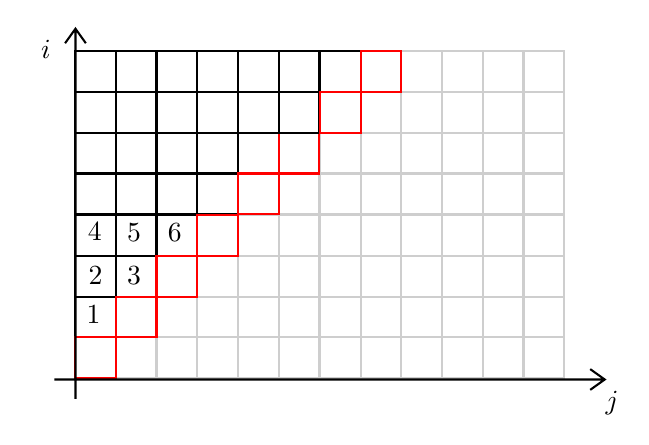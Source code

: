 \tikzset{every picture/.style={line width=0.75pt}} %set default line width to 0.75pt        
\begin{tikzpicture}[x=0.75pt,y=0.75pt,yscale=-1,xscale=1]
    %uncomment if require: \path (0,300); %set diagram left start at 0, and has height of 300
    %Shape: Rectangle [id:dp6516808880619287] 
    \draw  [color={rgb, 255:red, 0; green, 0; blue, 0 }  ,draw opacity=1 ] (132.57,74.21) -- (152.18,74.21) -- (152.18,93.81) -- (132.57,93.81) -- cycle ;
    %Shape: Rectangle [id:dp5551185700527854] 
    \draw  [color={rgb, 255:red, 0; green, 0; blue, 0 }  ,draw opacity=1 ] (152.18,74.21) -- (171.78,74.21) -- (171.78,93.81) -- (152.18,93.81) -- cycle ;
    %Shape: Rectangle [id:dp2964061798580926] 
    \draw  [color={rgb, 255:red, 0; green, 0; blue, 0 }  ,draw opacity=1 ] (171.78,74.21) -- (191.39,74.21) -- (191.39,93.81) -- (171.78,93.81) -- cycle ;
    %Shape: Rectangle [id:dp897296712222571] 
    \draw  [color={rgb, 255:red, 0; green, 0; blue, 0 }  ,draw opacity=1 ] (191.39,74.21) -- (210.99,74.21) -- (210.99,93.81) -- (191.39,93.81) -- cycle ;
    %Shape: Square [id:dp4114365197241616] 
    \draw  [color={rgb, 255:red, 0; green, 0; blue, 0 }  ,draw opacity=1 ] (132.57,93.81) -- (152.18,93.81) -- (152.18,113.42) -- (132.57,113.42) -- cycle ;
    %Shape: Square [id:dp015614589621755437] 
    \draw  [color={rgb, 255:red, 0; green, 0; blue, 0 }  ,draw opacity=1 ] (152.18,93.81) -- (171.78,93.81) -- (171.78,113.42) -- (152.18,113.42) -- cycle ;
    %Shape: Rectangle [id:dp10419111699007799] 
    \draw  [color={rgb, 255:red, 0; green, 0; blue, 0 }  ,draw opacity=1 ] (171.78,93.81) -- (191.39,93.81) -- (191.39,113.42) -- (171.78,113.42) -- cycle ;
    %Shape: Square [id:dp6106696748315703] 
    \draw  [color={rgb, 255:red, 0; green, 0; blue, 0 }  ,draw opacity=1 ] (191.39,93.81) -- (210.99,93.81) -- (210.99,113.42) -- (191.39,113.42) -- cycle ;
    %Shape: Square [id:dp5165644509260385] 
    \draw  [color={rgb, 255:red, 206; green, 206; blue, 206 }  ,draw opacity=1 ] (230.6,93.81) -- (250.2,93.81) -- (250.2,113.42) -- (230.6,113.42) -- cycle ;
    %Shape: Rectangle [id:dp7487230197280035] 
    \draw  [color={rgb, 255:red, 0; green, 0; blue, 0 }  ,draw opacity=1 ] (132.57,35) -- (152.18,35) -- (152.18,54.6) -- (132.57,54.6) -- cycle ;
    %Shape: Rectangle [id:dp3819913331293494] 
    \draw  [color={rgb, 255:red, 0; green, 0; blue, 0 }  ,draw opacity=1 ] (152.18,35) -- (171.78,35) -- (171.78,54.6) -- (152.18,54.6) -- cycle ;
    %Shape: Rectangle [id:dp28787977613037286] 
    \draw  [color={rgb, 255:red, 0; green, 0; blue, 0 }  ,draw opacity=1 ] (171.78,35) -- (191.39,35) -- (191.39,54.6) -- (171.78,54.6) -- cycle ;
    %Shape: Rectangle [id:dp8099449757151818] 
    \draw  [color={rgb, 255:red, 0; green, 0; blue, 0 }  ,draw opacity=1 ] (191.39,35) -- (210.99,35) -- (210.99,54.6) -- (191.39,54.6) -- cycle ;
    %Shape: Rectangle [id:dp1701460629016449] 
    \draw  [color={rgb, 255:red, 0; green, 0; blue, 0 }  ,draw opacity=1 ] (132.57,54.6) -- (152.18,54.6) -- (152.18,74.21) -- (132.57,74.21) -- cycle ;
    %Shape: Rectangle [id:dp9005586580570204] 
    \draw  [color={rgb, 255:red, 0; green, 0; blue, 0 }  ,draw opacity=1 ] (152.18,54.6) -- (171.78,54.6) -- (171.78,74.21) -- (152.18,74.21) -- cycle ;
    %Shape: Rectangle [id:dp45437320756191335] 
    \draw  [color={rgb, 255:red, 0; green, 0; blue, 0 }  ,draw opacity=1 ] (171.78,54.6) -- (191.39,54.6) -- (191.39,74.21) -- (171.78,74.21) -- cycle ;
    %Shape: Rectangle [id:dp6993204512913094] 
    \draw  [color={rgb, 255:red, 0; green, 0; blue, 0 }  ,draw opacity=1 ] (191.39,54.6) -- (210.99,54.6) -- (210.99,74.21) -- (191.39,74.21) -- cycle ;
    %Shape: Rectangle [id:dp7468288650625967] 
    \draw  [color={rgb, 255:red, 0; green, 0; blue, 0 }  ,draw opacity=1 ] (132.57,153.21) -- (152.18,153.21) -- (152.18,172.81) -- (132.57,172.81) -- cycle ;
    %Shape: Rectangle [id:dp8327413576982088] 
    \draw  [color={rgb, 255:red, 206; green, 206; blue, 206 }  ,draw opacity=1 ] (171.78,153.21) -- (191.39,153.21) -- (191.39,172.81) -- (171.78,172.81) -- cycle ;
    %Shape: Rectangle [id:dp19110970174207287] 
    \draw  [color={rgb, 255:red, 206; green, 206; blue, 206 }  ,draw opacity=1 ] (191.39,153.21) -- (210.99,153.21) -- (210.99,172.81) -- (191.39,172.81) -- cycle ;
    %Shape: Rectangle [id:dp012654173652025369] 
    \draw  [color={rgb, 255:red, 206; green, 206; blue, 206 }  ,draw opacity=1 ] (210.99,153.21) -- (230.6,153.21) -- (230.6,172.81) -- (210.99,172.81) -- cycle ;
    %Shape: Rectangle [id:dp256358557587095] 
    \draw  [color={rgb, 255:red, 206; green, 206; blue, 206 }  ,draw opacity=1 ] (230.6,153.21) -- (250.2,153.21) -- (250.2,172.81) -- (230.6,172.81) -- cycle ;
    %Shape: Square [id:dp9720522747872717] 
    \draw  [color={rgb, 255:red, 206; green, 206; blue, 206 }  ,draw opacity=1 ] (152.18,172.81) -- (171.78,172.81) -- (171.78,192.42) -- (152.18,192.42) -- cycle ;
    %Shape: Rectangle [id:dp5054796626148808] 
    \draw  [color={rgb, 255:red, 206; green, 206; blue, 206 }  ,draw opacity=1 ] (171.78,172.81) -- (191.39,172.81) -- (191.39,192.42) -- (171.78,192.42) -- cycle ;
    %Shape: Square [id:dp28645708454504226] 
    \draw  [color={rgb, 255:red, 206; green, 206; blue, 206 }  ,draw opacity=1 ] (191.39,172.81) -- (210.99,172.81) -- (210.99,192.42) -- (191.39,192.42) -- cycle ;
    %Shape: Rectangle [id:dp6023360872651131] 
    \draw  [color={rgb, 255:red, 206; green, 206; blue, 206 }  ,draw opacity=1 ] (210.99,172.81) -- (230.6,172.81) -- (230.6,192.42) -- (210.99,192.42) -- cycle ;
    %Shape: Square [id:dp08856353433568276] 
    \draw  [color={rgb, 255:red, 206; green, 206; blue, 206 }  ,draw opacity=1 ] (230.6,172.81) -- (250.2,172.81) -- (250.2,192.42) -- (230.6,192.42) -- cycle ;
    %Shape: Rectangle [id:dp7222594267133433] 
    \draw  [color={rgb, 255:red, 0; green, 0; blue, 0 }  ,draw opacity=1 ] (132.57,114) -- (152.18,114) -- (152.18,133.6) -- (132.57,133.6) -- cycle ;
    %Shape: Rectangle [id:dp9037573677871114] 
    \draw  [color={rgb, 255:red, 0; green, 0; blue, 0 }  ,draw opacity=1 ] (152.18,114) -- (171.78,114) -- (171.78,133.6) -- (152.18,133.6) -- cycle ;
    %Shape: Rectangle [id:dp8300457651577349] 
    \draw  [color={rgb, 255:red, 0; green, 0; blue, 0 }  ,draw opacity=1 ] (171.78,114) -- (191.39,114) -- (191.39,133.6) -- (171.78,133.6) -- cycle ;
    %Shape: Rectangle [id:dp24541090590736614] 
    \draw  [color={rgb, 255:red, 206; green, 206; blue, 206 }  ,draw opacity=1 ] (210.99,114) -- (230.6,114) -- (230.6,133.6) -- (210.99,133.6) -- cycle ;
    %Shape: Rectangle [id:dp16692401363255271] 
    \draw  [color={rgb, 255:red, 206; green, 206; blue, 206 }  ,draw opacity=1 ] (230.6,114) -- (250.2,114) -- (250.2,133.6) -- (230.6,133.6) -- cycle ;
    %Shape: Rectangle [id:dp13606074021002468] 
    \draw  [color={rgb, 255:red, 0; green, 0; blue, 0 }  ,draw opacity=1 ] (132.57,133.6) -- (152.18,133.6) -- (152.18,153.21) -- (132.57,153.21) -- cycle ;
    %Shape: Rectangle [id:dp8096649382084697] 
    \draw  [color={rgb, 255:red, 0; green, 0; blue, 0 }  ,draw opacity=1 ] (152.18,133.6) -- (171.78,133.6) -- (171.78,153.21) -- (152.18,153.21) -- cycle ;
    %Shape: Rectangle [id:dp5540732195234557] 
    \draw  [color={rgb, 255:red, 206; green, 206; blue, 206 }  ,draw opacity=1 ] (191.39,133.6) -- (210.99,133.6) -- (210.99,153.21) -- (191.39,153.21) -- cycle ;
    %Shape: Rectangle [id:dp20270204083314813] 
    \draw  [color={rgb, 255:red, 206; green, 206; blue, 206 }  ,draw opacity=1 ] (210.99,133.6) -- (230.6,133.6) -- (230.6,153.21) -- (210.99,153.21) -- cycle ;
    %Shape: Rectangle [id:dp7147407572681954] 
    \draw  [color={rgb, 255:red, 206; green, 206; blue, 206 }  ,draw opacity=1 ] (230.6,133.6) -- (250.2,133.6) -- (250.2,153.21) -- (230.6,153.21) -- cycle ;
    %Shape: Rectangle [id:dp830672930071013] 
    \draw  [color={rgb, 255:red, 206; green, 206; blue, 206 }  ,draw opacity=1 ] (250.57,74.21) -- (270.18,74.21) -- (270.18,93.81) -- (250.57,93.81) -- cycle ;
    %Shape: Rectangle [id:dp41357083230004066] 
    \draw  [color={rgb, 255:red, 206; green, 206; blue, 206 }  ,draw opacity=1 ] (270.18,74.21) -- (289.78,74.21) -- (289.78,93.81) -- (270.18,93.81) -- cycle ;
    %Shape: Rectangle [id:dp6890436471954382] 
    \draw  [color={rgb, 255:red, 206; green, 206; blue, 206 }  ,draw opacity=1 ] (289.78,74.21) -- (309.39,74.21) -- (309.39,93.81) -- (289.78,93.81) -- cycle ;
    %Shape: Rectangle [id:dp401228874478752] 
    \draw  [color={rgb, 255:red, 206; green, 206; blue, 206 }  ,draw opacity=1 ] (309.39,74.21) -- (328.99,74.21) -- (328.99,93.81) -- (309.39,93.81) -- cycle ;
    %Shape: Rectangle [id:dp40551634364671485] 
    \draw  [color={rgb, 255:red, 206; green, 206; blue, 206 }  ,draw opacity=1 ] (328.99,74.21) -- (348.6,74.21) -- (348.6,93.81) -- (328.99,93.81) -- cycle ;
    %Shape: Rectangle [id:dp561483172739828] 
    \draw  [color={rgb, 255:red, 206; green, 206; blue, 206 }  ,draw opacity=1 ] (348.6,74.21) -- (368.2,74.21) -- (368.2,93.81) -- (348.6,93.81) -- cycle ;
    %Shape: Square [id:dp6021652754084512] 
    \draw  [color={rgb, 255:red, 206; green, 206; blue, 206 }  ,draw opacity=1 ] (250.57,93.81) -- (270.18,93.81) -- (270.18,113.42) -- (250.57,113.42) -- cycle ;
    %Shape: Square [id:dp2478862008714353] 
    \draw  [color={rgb, 255:red, 206; green, 206; blue, 206 }  ,draw opacity=1 ] (270.18,93.81) -- (289.78,93.81) -- (289.78,113.42) -- (270.18,113.42) -- cycle ;
    %Shape: Rectangle [id:dp13628656030237418] 
    \draw  [color={rgb, 255:red, 206; green, 206; blue, 206 }  ,draw opacity=1 ] (289.78,93.81) -- (309.39,93.81) -- (309.39,113.42) -- (289.78,113.42) -- cycle ;
    %Shape: Square [id:dp6944599954276409] 
    \draw  [color={rgb, 255:red, 206; green, 206; blue, 206 }  ,draw opacity=1 ] (309.39,93.81) -- (328.99,93.81) -- (328.99,113.42) -- (309.39,113.42) -- cycle ;
    %Shape: Rectangle [id:dp3310856557977955] 
    \draw  [color={rgb, 255:red, 206; green, 206; blue, 206 }  ,draw opacity=1 ] (328.99,93.81) -- (348.6,93.81) -- (348.6,113.42) -- (328.99,113.42) -- cycle ;
    %Shape: Square [id:dp0037230132032386454] 
    \draw  [color={rgb, 255:red, 206; green, 206; blue, 206 }  ,draw opacity=1 ] (348.6,93.81) -- (368.2,93.81) -- (368.2,113.42) -- (348.6,113.42) -- cycle ;
    %Shape: Rectangle [id:dp5741503447769318] 
    \draw  [color={rgb, 255:red, 206; green, 206; blue, 206 }  ,draw opacity=1 ] (289.78,35) -- (309.39,35) -- (309.39,54.6) -- (289.78,54.6) -- cycle ;
    %Shape: Rectangle [id:dp6080458731006713] 
    \draw  [color={rgb, 255:red, 206; green, 206; blue, 206 }  ,draw opacity=1 ] (309.39,35) -- (328.99,35) -- (328.99,54.6) -- (309.39,54.6) -- cycle ;
    %Shape: Rectangle [id:dp07998134063890983] 
    \draw  [color={rgb, 255:red, 206; green, 206; blue, 206 }  ,draw opacity=1 ] (328.99,35) -- (348.6,35) -- (348.6,54.6) -- (328.99,54.6) -- cycle ;
    %Shape: Rectangle [id:dp4839903061361126] 
    \draw  [color={rgb, 255:red, 206; green, 206; blue, 206 }  ,draw opacity=1 ] (348.6,35) -- (368.2,35) -- (368.2,54.6) -- (348.6,54.6) -- cycle ;
    %Shape: Rectangle [id:dp2764973385033649] 
    \draw  [color={rgb, 255:red, 206; green, 206; blue, 206 }  ,draw opacity=1 ] (270.18,54.6) -- (289.78,54.6) -- (289.78,74.21) -- (270.18,74.21) -- cycle ;
    %Shape: Rectangle [id:dp38992915352442337] 
    \draw  [color={rgb, 255:red, 206; green, 206; blue, 206 }  ,draw opacity=1 ] (289.78,54.6) -- (309.39,54.6) -- (309.39,74.21) -- (289.78,74.21) -- cycle ;
    %Shape: Rectangle [id:dp9124474285869668] 
    \draw  [color={rgb, 255:red, 206; green, 206; blue, 206 }  ,draw opacity=1 ] (309.39,54.6) -- (328.99,54.6) -- (328.99,74.21) -- (309.39,74.21) -- cycle ;
    %Shape: Rectangle [id:dp6721748292177481] 
    \draw  [color={rgb, 255:red, 206; green, 206; blue, 206 }  ,draw opacity=1 ] (328.99,54.6) -- (348.6,54.6) -- (348.6,74.21) -- (328.99,74.21) -- cycle ;
    %Shape: Rectangle [id:dp10366718426721988] 
    \draw  [color={rgb, 255:red, 206; green, 206; blue, 206 }  ,draw opacity=1 ] (348.6,54.6) -- (368.2,54.6) -- (368.2,74.21) -- (348.6,74.21) -- cycle ;
    %Shape: Rectangle [id:dp8310230235365414] 
    \draw  [color={rgb, 255:red, 206; green, 206; blue, 206 }  ,draw opacity=1 ] (250.57,153.21) -- (270.18,153.21) -- (270.18,172.81) -- (250.57,172.81) -- cycle ;
    %Shape: Rectangle [id:dp4925422296571056] 
    \draw  [color={rgb, 255:red, 206; green, 206; blue, 206 }  ,draw opacity=1 ] (270.18,153.21) -- (289.78,153.21) -- (289.78,172.81) -- (270.18,172.81) -- cycle ;
    %Shape: Rectangle [id:dp3363151534908373] 
    \draw  [color={rgb, 255:red, 206; green, 206; blue, 206 }  ,draw opacity=1 ] (289.78,153.21) -- (309.39,153.21) -- (309.39,172.81) -- (289.78,172.81) -- cycle ;
    %Shape: Rectangle [id:dp43226257276425883] 
    \draw  [color={rgb, 255:red, 206; green, 206; blue, 206 }  ,draw opacity=1 ] (309.39,153.21) -- (328.99,153.21) -- (328.99,172.81) -- (309.39,172.81) -- cycle ;
    %Shape: Rectangle [id:dp9588601355348676] 
    \draw  [color={rgb, 255:red, 206; green, 206; blue, 206 }  ,draw opacity=1 ] (328.99,153.21) -- (348.6,153.21) -- (348.6,172.81) -- (328.99,172.81) -- cycle ;
    %Shape: Rectangle [id:dp5770674983030433] 
    \draw  [color={rgb, 255:red, 206; green, 206; blue, 206 }  ,draw opacity=1 ] (348.6,153.21) -- (368.2,153.21) -- (368.2,172.81) -- (348.6,172.81) -- cycle ;
    %Shape: Square [id:dp24922386976044542] 
    \draw  [color={rgb, 255:red, 206; green, 206; blue, 206 }  ,draw opacity=1 ] (250.57,172.81) -- (270.18,172.81) -- (270.18,192.42) -- (250.57,192.42) -- cycle ;
    %Shape: Square [id:dp2524505764438294] 
    \draw  [color={rgb, 255:red, 206; green, 206; blue, 206 }  ,draw opacity=1 ] (270.18,172.81) -- (289.78,172.81) -- (289.78,192.42) -- (270.18,192.42) -- cycle ;
    %Shape: Rectangle [id:dp7145616754424349] 
    \draw  [color={rgb, 255:red, 206; green, 206; blue, 206 }  ,draw opacity=1 ] (289.78,172.81) -- (309.39,172.81) -- (309.39,192.42) -- (289.78,192.42) -- cycle ;
    %Shape: Square [id:dp32655485245862814] 
    \draw  [color={rgb, 255:red, 206; green, 206; blue, 206 }  ,draw opacity=1 ] (309.39,172.81) -- (328.99,172.81) -- (328.99,192.42) -- (309.39,192.42) -- cycle ;
    %Shape: Rectangle [id:dp15490207207632478] 
    \draw  [color={rgb, 255:red, 206; green, 206; blue, 206 }  ,draw opacity=1 ] (328.99,172.81) -- (348.6,172.81) -- (348.6,192.42) -- (328.99,192.42) -- cycle ;
    %Shape: Square [id:dp40875150105690405] 
    \draw  [color={rgb, 255:red, 206; green, 206; blue, 206 }  ,draw opacity=1 ] (348.6,172.81) -- (368.2,172.81) -- (368.2,192.42) -- (348.6,192.42) -- cycle ;
    %Shape: Rectangle [id:dp27592766734469043] 
    \draw  [color={rgb, 255:red, 206; green, 206; blue, 206 }  ,draw opacity=1 ] (250.57,114) -- (270.18,114) -- (270.18,133.6) -- (250.57,133.6) -- cycle ;
    %Shape: Rectangle [id:dp5586859737647847] 
    \draw  [color={rgb, 255:red, 206; green, 206; blue, 206 }  ,draw opacity=1 ] (270.18,114) -- (289.78,114) -- (289.78,133.6) -- (270.18,133.6) -- cycle ;
    %Shape: Rectangle [id:dp5591148466473552] 
    \draw  [color={rgb, 255:red, 206; green, 206; blue, 206 }  ,draw opacity=1 ] (289.78,114) -- (309.39,114) -- (309.39,133.6) -- (289.78,133.6) -- cycle ;
    %Shape: Rectangle [id:dp9001686453509463] 
    \draw  [color={rgb, 255:red, 206; green, 206; blue, 206 }  ,draw opacity=1 ] (309.39,114) -- (328.99,114) -- (328.99,133.6) -- (309.39,133.6) -- cycle ;
    %Shape: Rectangle [id:dp015272070995244746] 
    \draw  [color={rgb, 255:red, 206; green, 206; blue, 206 }  ,draw opacity=1 ] (328.99,114) -- (348.6,114) -- (348.6,133.6) -- (328.99,133.6) -- cycle ;
    %Shape: Rectangle [id:dp7516679940537159] 
    \draw  [color={rgb, 255:red, 206; green, 206; blue, 206 }  ,draw opacity=1 ] (348.6,114) -- (368.2,114) -- (368.2,133.6) -- (348.6,133.6) -- cycle ;
    %Shape: Rectangle [id:dp6962460809022668] 
    \draw  [color={rgb, 255:red, 206; green, 206; blue, 206 }  ,draw opacity=1 ] (250.57,133.6) -- (270.18,133.6) -- (270.18,153.21) -- (250.57,153.21) -- cycle ;
    %Shape: Rectangle [id:dp7672772064033833] 
    \draw  [color={rgb, 255:red, 206; green, 206; blue, 206 }  ,draw opacity=1 ] (270.18,133.6) -- (289.78,133.6) -- (289.78,153.21) -- (270.18,153.21) -- cycle ;
    %Shape: Rectangle [id:dp2308310630158703] 
    \draw  [color={rgb, 255:red, 206; green, 206; blue, 206 }  ,draw opacity=1 ] (289.78,133.6) -- (309.39,133.6) -- (309.39,153.21) -- (289.78,153.21) -- cycle ;
    %Shape: Rectangle [id:dp9236648171477837] 
    \draw  [color={rgb, 255:red, 206; green, 206; blue, 206 }  ,draw opacity=1 ] (309.39,133.6) -- (328.99,133.6) -- (328.99,153.21) -- (309.39,153.21) -- cycle ;
    %Shape: Rectangle [id:dp38182612828269913] 
    \draw  [color={rgb, 255:red, 206; green, 206; blue, 206 }  ,draw opacity=1 ] (328.99,133.6) -- (348.6,133.6) -- (348.6,153.21) -- (328.99,153.21) -- cycle ;
    %Shape: Rectangle [id:dp12513156876013132] 
    \draw  [color={rgb, 255:red, 206; green, 206; blue, 206 }  ,draw opacity=1 ] (348.6,133.6) -- (368.2,133.6) -- (368.2,153.21) -- (348.6,153.21) -- cycle ;
    %Shape: Rectangle [id:dp5815846326255363] 
    \draw  [color={rgb, 255:red, 0; green, 0; blue, 0 }  ,draw opacity=1 ] (210.99,74.21) -- (230.6,74.21) -- (230.6,93.81) -- (210.99,93.81) -- cycle ;
    %Shape: Rectangle [id:dp8520091931996363] 
    \draw  [color={rgb, 255:red, 255; green, 0; blue, 0 }  ,draw opacity=1 ] (230.6,74.21) -- (250.2,74.21) -- (250.2,93.81) -- (230.6,93.81) -- cycle ;
    %Shape: Rectangle [id:dp7184018125152591] 
    \draw  [color={rgb, 255:red, 255; green, 0; blue, 0 }  ,draw opacity=1 ] (210.99,93.81) -- (230.6,93.81) -- (230.6,113.42) -- (210.99,113.42) -- cycle ;
    %Shape: Rectangle [id:dp9118530077494247] 
    \draw  [color={rgb, 255:red, 0; green, 0; blue, 0 }  ,draw opacity=1 ] (210.99,35) -- (230.6,35) -- (230.6,54.6) -- (210.99,54.6) -- cycle ;
    %Shape: Rectangle [id:dp36418992050335497] 
    \draw  [color={rgb, 255:red, 0; green, 0; blue, 0 }  ,draw opacity=1 ] (230.6,35) -- (250.2,35) -- (250.2,54.6) -- (230.6,54.6) -- cycle ;
    %Shape: Rectangle [id:dp6630788365883717] 
    \draw  [color={rgb, 255:red, 0; green, 0; blue, 0 }  ,draw opacity=1 ] (210.99,54.6) -- (230.6,54.6) -- (230.6,74.21) -- (210.99,74.21) -- cycle ;
    %Shape: Rectangle [id:dp9545062700702416] 
    \draw  [color={rgb, 255:red, 0; green, 0; blue, 0 }  ,draw opacity=1 ] (230.6,54.6) -- (250.2,54.6) -- (250.2,74.21) -- (230.6,74.21) -- cycle ;
    %Shape: Rectangle [id:dp7293275485935422] 
    \draw  [color={rgb, 255:red, 255; green, 0; blue, 0 }  ,draw opacity=1 ] (152.18,153.21) -- (171.78,153.21) -- (171.78,172.81) -- (152.18,172.81) -- cycle ;
    %Shape: Square [id:dp7671473654884229] 
    \draw  [color={rgb, 255:red, 255; green, 0; blue, 0 }  ,draw opacity=1 ] (132.57,172.81) -- (152.18,172.81) -- (152.18,192.42) -- (132.57,192.42) -- cycle ;
    %Shape: Rectangle [id:dp03840115431731528] 
    \draw  [color={rgb, 255:red, 255; green, 0; blue, 0 }  ,draw opacity=1 ] (191.39,114) -- (210.99,114) -- (210.99,133.6) -- (191.39,133.6) -- cycle ;
    %Shape: Rectangle [id:dp2818817672009737] 
    \draw  [color={rgb, 255:red, 255; green, 0; blue, 0 }  ,draw opacity=1 ] (171.78,133.6) -- (191.39,133.6) -- (191.39,153.21) -- (171.78,153.21) -- cycle ;
    %Shape: Rectangle [id:dp8084957128308148] 
    \draw  [color={rgb, 255:red, 0; green, 0; blue, 0 }  ,draw opacity=1 ] (250.57,35) -- (270.18,35) -- (270.18,54.6) -- (250.57,54.6) -- cycle ;
    %Shape: Rectangle [id:dp9532585868575381] 
    \draw  [color={rgb, 255:red, 255; green, 0; blue, 0 }  ,draw opacity=1 ] (250.57,54.6) -- (270.18,54.6) -- (270.18,74.21) -- (250.57,74.21) -- cycle ;
    %Shape: Rectangle [id:dp4409887487684805] 
    \draw  [color={rgb, 255:red, 255; green, 0; blue, 0 }  ,draw opacity=1 ] (270.18,35) -- (289.78,35) -- (289.78,54.6) -- (270.18,54.6) -- cycle ;
    %Shape: Axis 2D [id:dp11743014532246376] 
    \draw  (122.57,193.06) -- (387.74,193.06)(132.74,24.06) -- (132.74,202.42) (380.74,188.06) -- (387.74,193.06) -- (380.74,198.06) (127.74,31.06) -- (132.74,24.06) -- (137.74,31.06)  ;

    % Text Node
    \draw (136.57,155.81) node [anchor=north west][inner sep=0.75pt]   [align=left] {1};
    % Text Node
    \draw (137.57,137.21) node [anchor=north west][inner sep=0.75pt]   [align=left] {2};
    % Text Node
    \draw (156.18,137.21) node [anchor=north west][inner sep=0.75pt]   [align=left] {3};
    % Text Node
    \draw (137.18,116.21) node [anchor=north west][inner sep=0.75pt]   [align=left] {4};
    % Text Node
    \draw (156.18,116.6) node [anchor=north west][inner sep=0.75pt]   [align=left] {5};
    % Text Node
    \draw (175.78,116.6) node [anchor=north west][inner sep=0.75pt]   [align=left] {6};
    % Text Node
    \draw (114.66,28) node [anchor=north west][inner sep=0.75pt]   [align=left] {$\displaystyle i$};
    % Text Node
    \draw (386.66,197) node [anchor=north west][inner sep=0.75pt]   [align=left] {$\displaystyle j$};
\end{tikzpicture}